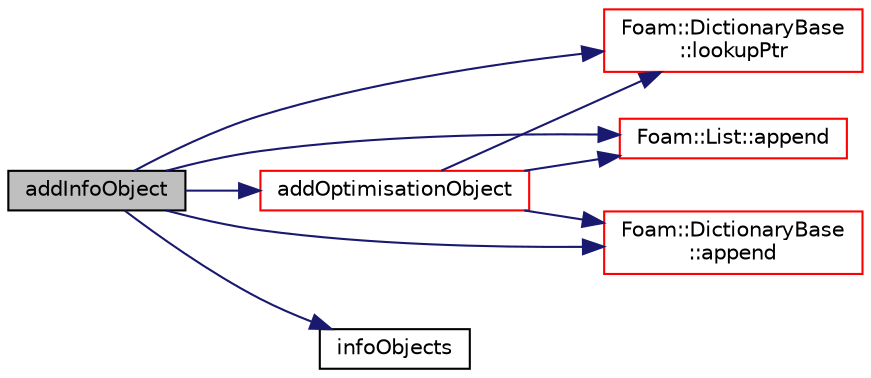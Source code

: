 digraph "addInfoObject"
{
  bgcolor="transparent";
  edge [fontname="Helvetica",fontsize="10",labelfontname="Helvetica",labelfontsize="10"];
  node [fontname="Helvetica",fontsize="10",shape=record];
  rankdir="LR";
  Node1 [label="addInfoObject",height=0.2,width=0.4,color="black", fillcolor="grey75", style="filled", fontcolor="black"];
  Node1 -> Node2 [color="midnightblue",fontsize="10",style="solid",fontname="Helvetica"];
  Node2 [label="addOptimisationObject",height=0.2,width=0.4,color="red",URL="$a10955.html#a6eddc51e7248c6785ecaabc32e065f4e",tooltip="Register optimisation switch read/write object. "];
  Node2 -> Node3 [color="midnightblue",fontsize="10",style="solid",fontname="Helvetica"];
  Node3 [label="Foam::DictionaryBase\l::lookupPtr",height=0.2,width=0.4,color="red",URL="$a00533.html#ae30f6a105eb255b4a501298f2114327d",tooltip="Find and return an entry if present, otherwise return NULL. "];
  Node2 -> Node4 [color="midnightblue",fontsize="10",style="solid",fontname="Helvetica"];
  Node4 [label="Foam::List::append",height=0.2,width=0.4,color="red",URL="$a01397.html#a399dd2bf0d9a32016717dc90126f016b",tooltip="Append an element at the end of the list. "];
  Node2 -> Node5 [color="midnightblue",fontsize="10",style="solid",fontname="Helvetica"];
  Node5 [label="Foam::DictionaryBase\l::append",height=0.2,width=0.4,color="red",URL="$a00533.html#a7d32913c049313f63764cfcad36f372e",tooltip="Add at tail of dictionary. "];
  Node1 -> Node5 [color="midnightblue",fontsize="10",style="solid",fontname="Helvetica"];
  Node1 -> Node4 [color="midnightblue",fontsize="10",style="solid",fontname="Helvetica"];
  Node1 -> Node6 [color="midnightblue",fontsize="10",style="solid",fontname="Helvetica"];
  Node6 [label="infoObjects",height=0.2,width=0.4,color="black",URL="$a10955.html#a38ea2048d7509ce4a32ed4e82c65abb6",tooltip="Get access to registered info switch objects. "];
  Node1 -> Node3 [color="midnightblue",fontsize="10",style="solid",fontname="Helvetica"];
}

